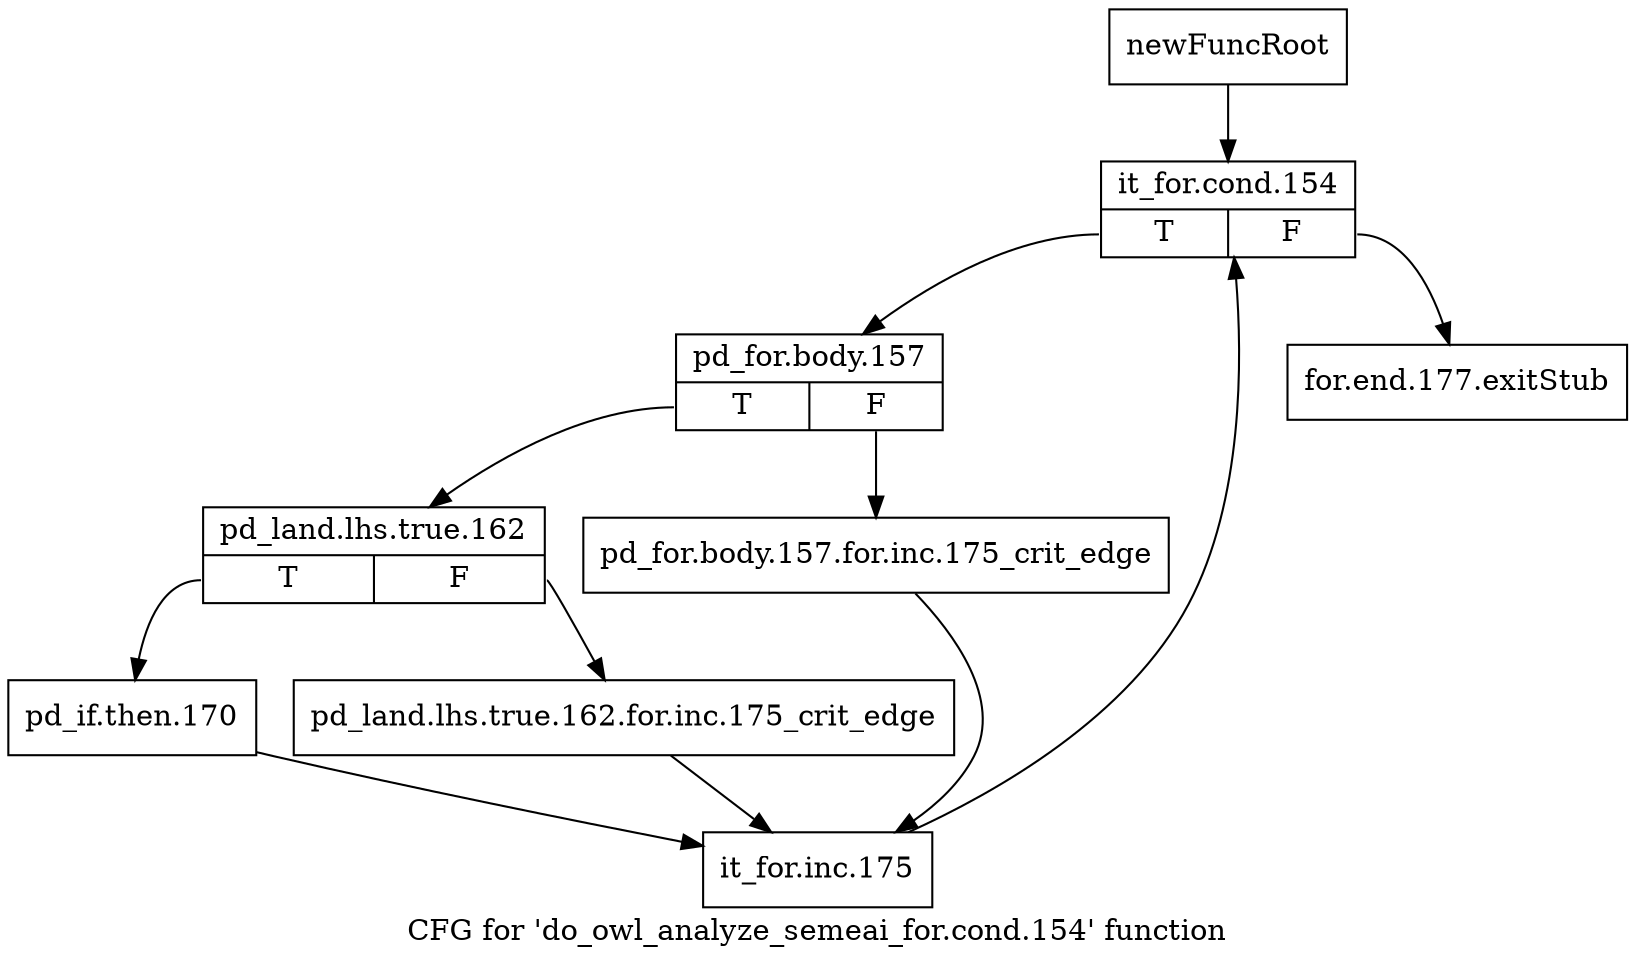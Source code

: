 digraph "CFG for 'do_owl_analyze_semeai_for.cond.154' function" {
	label="CFG for 'do_owl_analyze_semeai_for.cond.154' function";

	Node0x41851a0 [shape=record,label="{newFuncRoot}"];
	Node0x41851a0 -> Node0x4185240;
	Node0x41851f0 [shape=record,label="{for.end.177.exitStub}"];
	Node0x4185240 [shape=record,label="{it_for.cond.154|{<s0>T|<s1>F}}"];
	Node0x4185240:s0 -> Node0x4185290;
	Node0x4185240:s1 -> Node0x41851f0;
	Node0x4185290 [shape=record,label="{pd_for.body.157|{<s0>T|<s1>F}}"];
	Node0x4185290:s0 -> Node0x4185330;
	Node0x4185290:s1 -> Node0x41852e0;
	Node0x41852e0 [shape=record,label="{pd_for.body.157.for.inc.175_crit_edge}"];
	Node0x41852e0 -> Node0x4185420;
	Node0x4185330 [shape=record,label="{pd_land.lhs.true.162|{<s0>T|<s1>F}}"];
	Node0x4185330:s0 -> Node0x41853d0;
	Node0x4185330:s1 -> Node0x4185380;
	Node0x4185380 [shape=record,label="{pd_land.lhs.true.162.for.inc.175_crit_edge}"];
	Node0x4185380 -> Node0x4185420;
	Node0x41853d0 [shape=record,label="{pd_if.then.170}"];
	Node0x41853d0 -> Node0x4185420;
	Node0x4185420 [shape=record,label="{it_for.inc.175}"];
	Node0x4185420 -> Node0x4185240;
}
